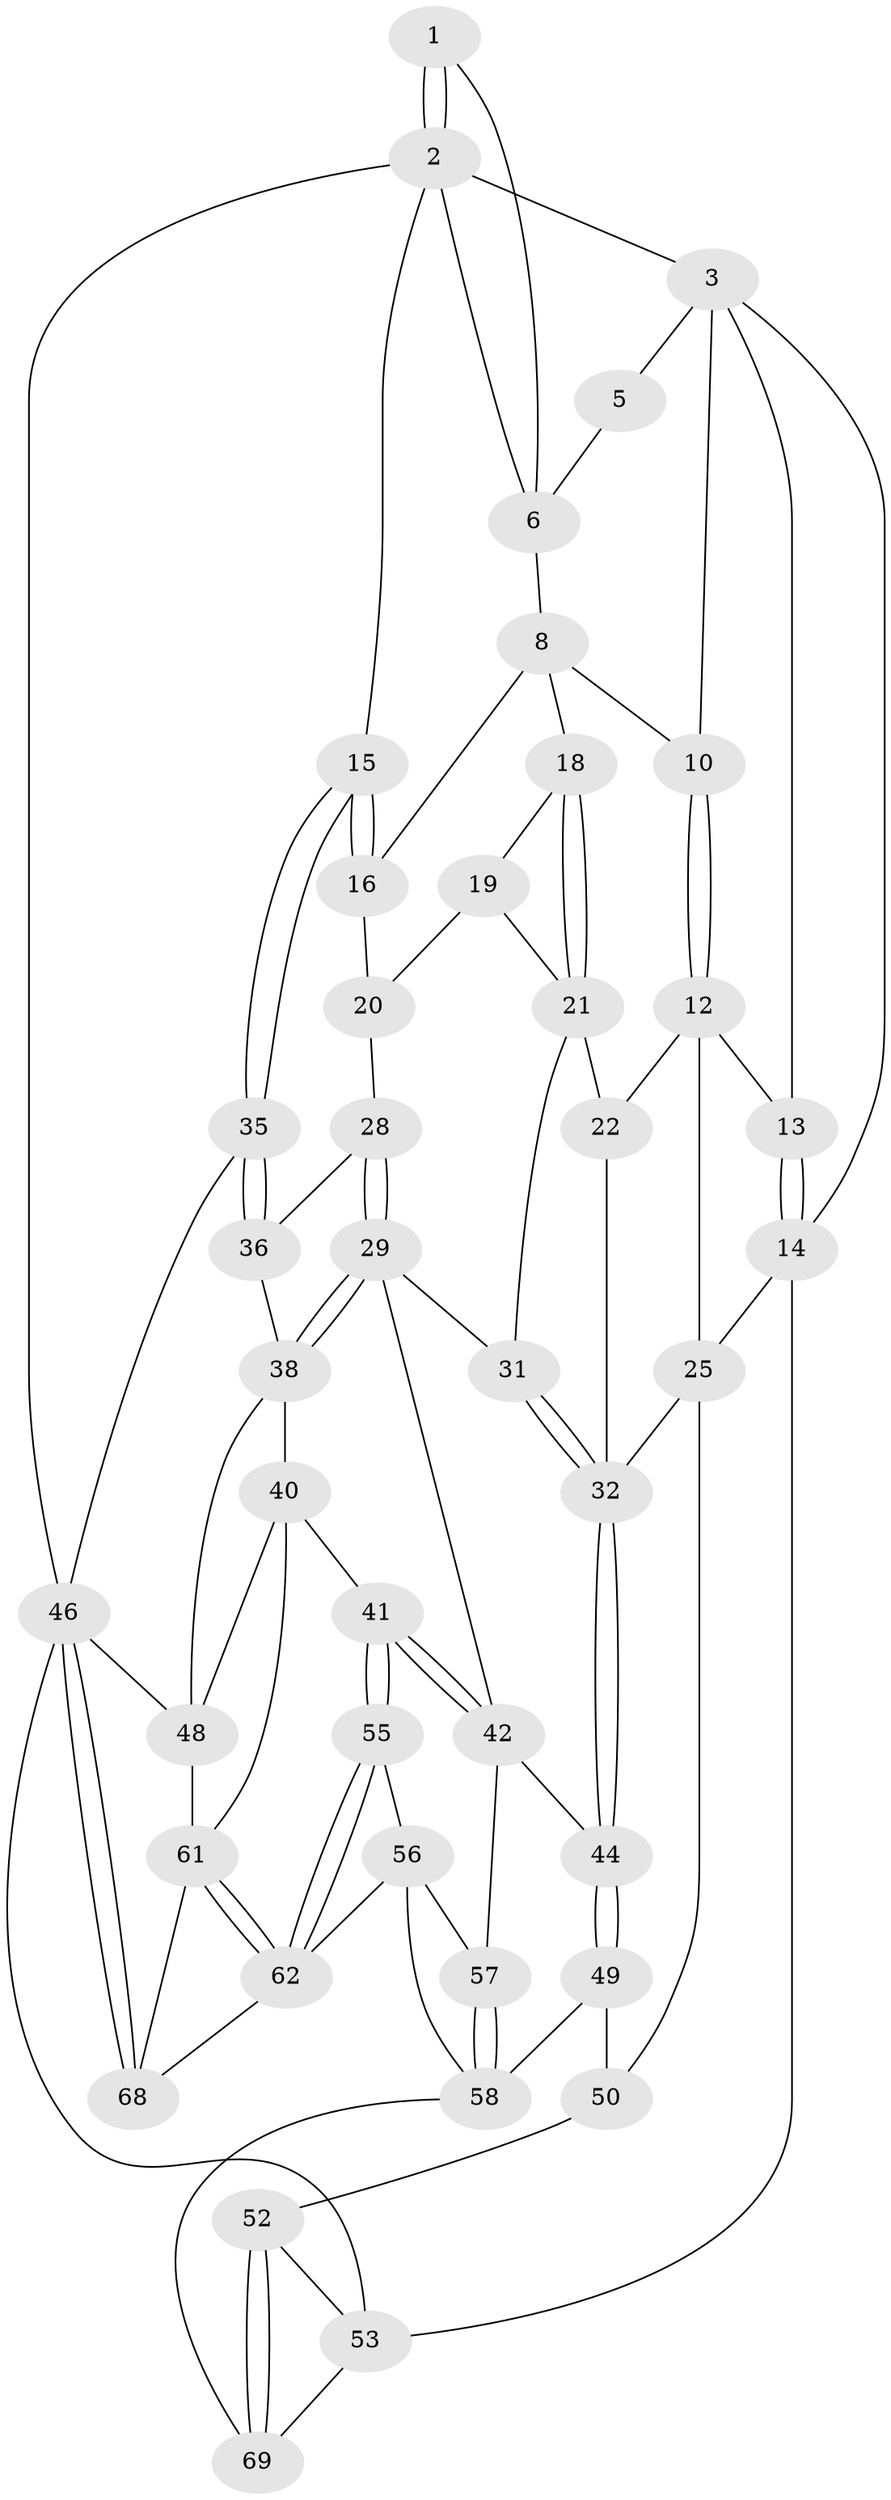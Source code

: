 // original degree distribution, {3: 0.028985507246376812, 6: 0.21739130434782608, 4: 0.2608695652173913, 5: 0.4927536231884058}
// Generated by graph-tools (version 1.1) at 2025/42/03/06/25 10:42:27]
// undirected, 43 vertices, 94 edges
graph export_dot {
graph [start="1"]
  node [color=gray90,style=filled];
  1 [pos="+0.8423769198449981+0"];
  2 [pos="+1+0",super="+11"];
  3 [pos="+0.3227399101693958+0",super="+4"];
  5 [pos="+0.6093527346800434+0"];
  6 [pos="+0.8525282956736632+0.10796436778935557",super="+7"];
  8 [pos="+0.8550520236762538+0.18991908332082716",super="+9"];
  10 [pos="+0.4651265057658829+0.02043379501234864"];
  12 [pos="+0.26657171696531273+0.29958255771066067",super="+23"];
  13 [pos="+0.12885113766658388+0.20423418335918586"];
  14 [pos="+0+0.32050456216159096",super="+26"];
  15 [pos="+1+0.42392156854169133"];
  16 [pos="+0.9469425981537366+0.33175459654825784",super="+17"];
  18 [pos="+0.5409502270643554+0.23455044706122746"];
  19 [pos="+0.558951356311166+0.2734369080164705"];
  20 [pos="+0.7836489593236541+0.3072032593814782",super="+24"];
  21 [pos="+0.33542432536878375+0.3800528831530574",super="+27"];
  22 [pos="+0.2877882703261178+0.3840927844362089"];
  25 [pos="+0+0.5307129689074901",super="+34"];
  28 [pos="+0.802832279871826+0.46698380173514986"];
  29 [pos="+0.743614843021943+0.5086985078858872",super="+30"];
  31 [pos="+0.5678064838917695+0.4944365769019634"];
  32 [pos="+0.4750241966842829+0.6259970615671904",super="+33"];
  35 [pos="+1+0.4564399423208631",super="+45"];
  36 [pos="+0.8105399402387314+0.4693726400560094",super="+37"];
  38 [pos="+0.8659819911906871+0.6728037038801624",super="+39"];
  40 [pos="+0.7990587131232612+0.7610976257853597",super="+60"];
  41 [pos="+0.7701173364135625+0.7507394506132417"];
  42 [pos="+0.7320453077284893+0.6986642885943081",super="+43"];
  44 [pos="+0.4692530426214572+0.6505905325184128"];
  46 [pos="+1+1",super="+47"];
  48 [pos="+1+0.7947602176886801",super="+63"];
  49 [pos="+0.43151777924192397+0.6785287315639698",super="+59"];
  50 [pos="+0.2535816190640662+0.6862752795998476",super="+51"];
  52 [pos="+0.18521956923979144+0.8703033971072888"];
  53 [pos="+0+0.6978543714793354",super="+54"];
  55 [pos="+0.6368926119128153+0.8261949003088677"];
  56 [pos="+0.6170105037278614+0.8188387151045333",super="+64"];
  57 [pos="+0.584323437841692+0.7944652479004102"];
  58 [pos="+0.42584030263069095+1",super="+65"];
  61 [pos="+0.8042059732627757+0.8864768894467595",super="+67"];
  62 [pos="+0.7639451642405761+1",super="+66"];
  68 [pos="+0.7794259634287733+1"];
  69 [pos="+0.1696660536290393+1"];
  1 -- 2;
  1 -- 2;
  1 -- 6;
  2 -- 3;
  2 -- 46;
  2 -- 15;
  2 -- 6;
  3 -- 13;
  3 -- 14;
  3 -- 10;
  3 -- 5;
  5 -- 6;
  6 -- 8;
  8 -- 10;
  8 -- 18;
  8 -- 16;
  10 -- 12;
  10 -- 12;
  12 -- 13;
  12 -- 25;
  12 -- 22;
  13 -- 14;
  13 -- 14;
  14 -- 25;
  14 -- 53 [weight=2];
  15 -- 16;
  15 -- 16;
  15 -- 35;
  15 -- 35;
  16 -- 20 [weight=2];
  18 -- 19;
  18 -- 21;
  18 -- 21;
  19 -- 20;
  19 -- 21;
  20 -- 28;
  21 -- 22;
  21 -- 31;
  22 -- 32;
  25 -- 32;
  25 -- 50;
  28 -- 29;
  28 -- 29;
  28 -- 36;
  29 -- 38;
  29 -- 38;
  29 -- 42;
  29 -- 31;
  31 -- 32;
  31 -- 32;
  32 -- 44;
  32 -- 44;
  35 -- 36 [weight=2];
  35 -- 36;
  35 -- 46;
  36 -- 38;
  38 -- 40;
  38 -- 48;
  40 -- 41;
  40 -- 48;
  40 -- 61;
  41 -- 42;
  41 -- 42;
  41 -- 55;
  41 -- 55;
  42 -- 57;
  42 -- 44;
  44 -- 49;
  44 -- 49;
  46 -- 68;
  46 -- 68;
  46 -- 53;
  46 -- 48;
  48 -- 61;
  49 -- 50 [weight=2];
  49 -- 58;
  50 -- 52;
  52 -- 53;
  52 -- 69;
  52 -- 69;
  53 -- 69;
  55 -- 56;
  55 -- 62;
  55 -- 62;
  56 -- 57;
  56 -- 58;
  56 -- 62;
  57 -- 58;
  57 -- 58;
  58 -- 69;
  61 -- 62;
  61 -- 62;
  61 -- 68;
  62 -- 68;
}
